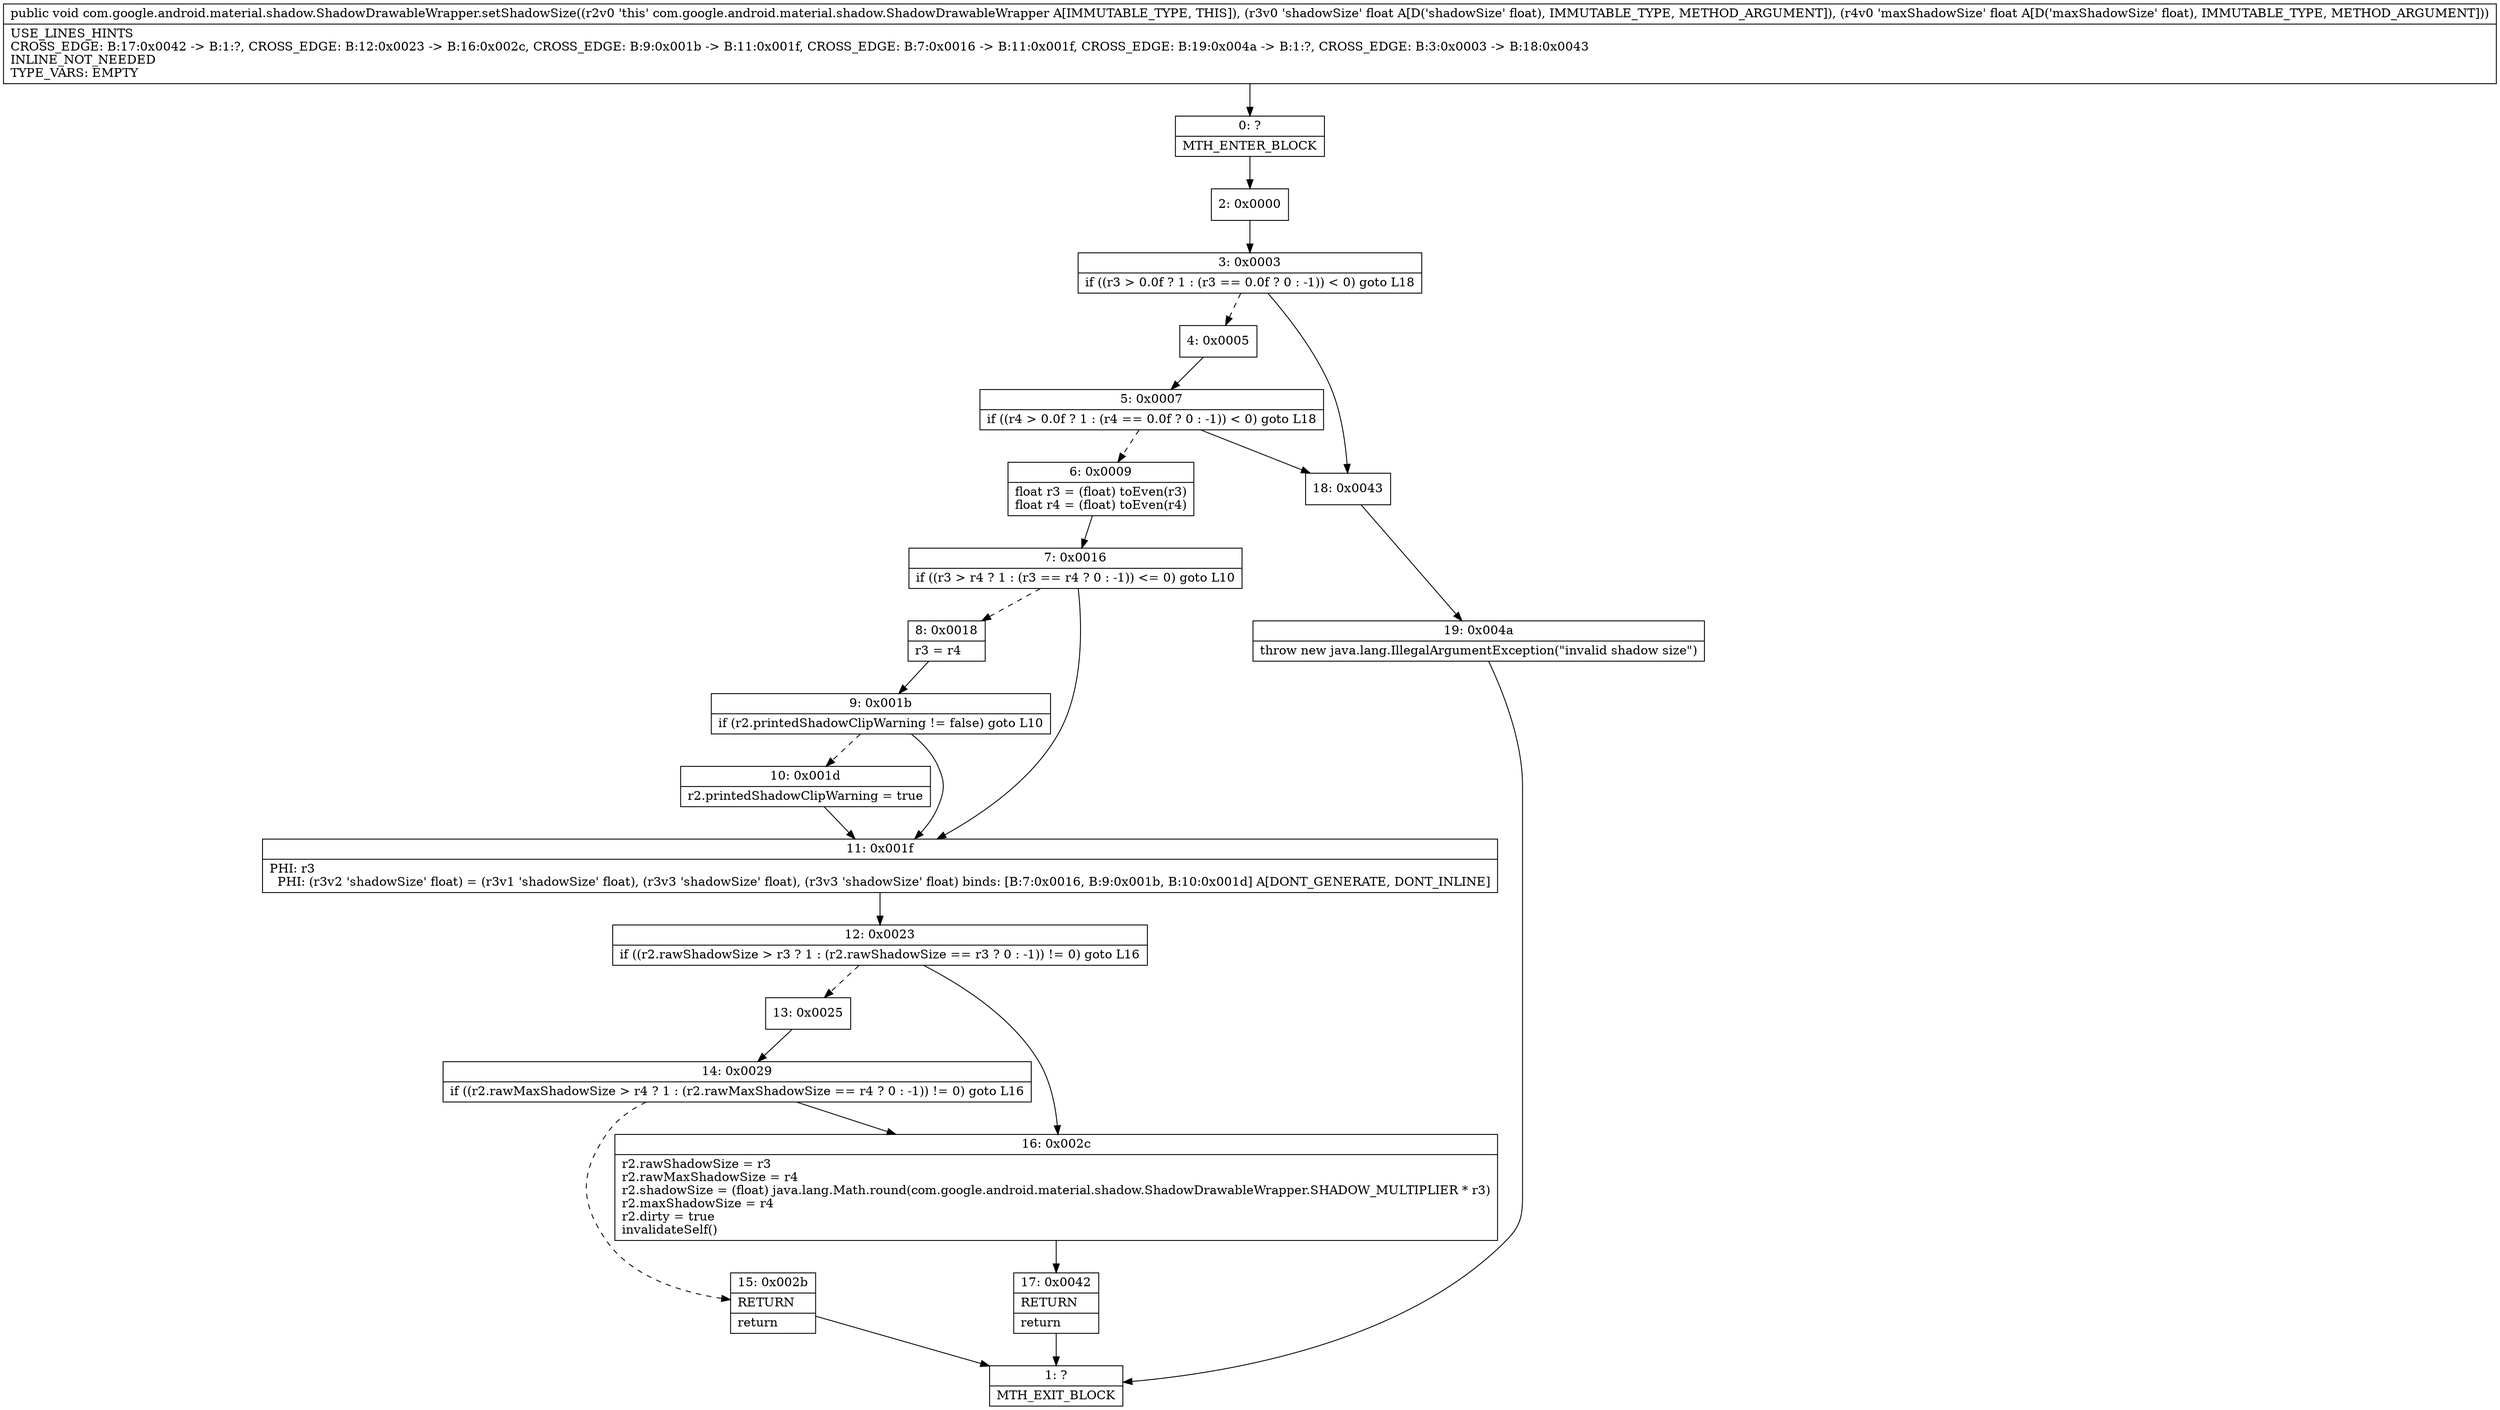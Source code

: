 digraph "CFG forcom.google.android.material.shadow.ShadowDrawableWrapper.setShadowSize(FF)V" {
Node_0 [shape=record,label="{0\:\ ?|MTH_ENTER_BLOCK\l}"];
Node_2 [shape=record,label="{2\:\ 0x0000}"];
Node_3 [shape=record,label="{3\:\ 0x0003|if ((r3 \> 0.0f ? 1 : (r3 == 0.0f ? 0 : \-1)) \< 0) goto L18\l}"];
Node_4 [shape=record,label="{4\:\ 0x0005}"];
Node_5 [shape=record,label="{5\:\ 0x0007|if ((r4 \> 0.0f ? 1 : (r4 == 0.0f ? 0 : \-1)) \< 0) goto L18\l}"];
Node_6 [shape=record,label="{6\:\ 0x0009|float r3 = (float) toEven(r3)\lfloat r4 = (float) toEven(r4)\l}"];
Node_7 [shape=record,label="{7\:\ 0x0016|if ((r3 \> r4 ? 1 : (r3 == r4 ? 0 : \-1)) \<= 0) goto L10\l}"];
Node_8 [shape=record,label="{8\:\ 0x0018|r3 = r4\l}"];
Node_9 [shape=record,label="{9\:\ 0x001b|if (r2.printedShadowClipWarning != false) goto L10\l}"];
Node_10 [shape=record,label="{10\:\ 0x001d|r2.printedShadowClipWarning = true\l}"];
Node_11 [shape=record,label="{11\:\ 0x001f|PHI: r3 \l  PHI: (r3v2 'shadowSize' float) = (r3v1 'shadowSize' float), (r3v3 'shadowSize' float), (r3v3 'shadowSize' float) binds: [B:7:0x0016, B:9:0x001b, B:10:0x001d] A[DONT_GENERATE, DONT_INLINE]\l}"];
Node_12 [shape=record,label="{12\:\ 0x0023|if ((r2.rawShadowSize \> r3 ? 1 : (r2.rawShadowSize == r3 ? 0 : \-1)) != 0) goto L16\l}"];
Node_13 [shape=record,label="{13\:\ 0x0025}"];
Node_14 [shape=record,label="{14\:\ 0x0029|if ((r2.rawMaxShadowSize \> r4 ? 1 : (r2.rawMaxShadowSize == r4 ? 0 : \-1)) != 0) goto L16\l}"];
Node_15 [shape=record,label="{15\:\ 0x002b|RETURN\l|return\l}"];
Node_1 [shape=record,label="{1\:\ ?|MTH_EXIT_BLOCK\l}"];
Node_16 [shape=record,label="{16\:\ 0x002c|r2.rawShadowSize = r3\lr2.rawMaxShadowSize = r4\lr2.shadowSize = (float) java.lang.Math.round(com.google.android.material.shadow.ShadowDrawableWrapper.SHADOW_MULTIPLIER * r3)\lr2.maxShadowSize = r4\lr2.dirty = true\linvalidateSelf()\l}"];
Node_17 [shape=record,label="{17\:\ 0x0042|RETURN\l|return\l}"];
Node_18 [shape=record,label="{18\:\ 0x0043}"];
Node_19 [shape=record,label="{19\:\ 0x004a|throw new java.lang.IllegalArgumentException(\"invalid shadow size\")\l}"];
MethodNode[shape=record,label="{public void com.google.android.material.shadow.ShadowDrawableWrapper.setShadowSize((r2v0 'this' com.google.android.material.shadow.ShadowDrawableWrapper A[IMMUTABLE_TYPE, THIS]), (r3v0 'shadowSize' float A[D('shadowSize' float), IMMUTABLE_TYPE, METHOD_ARGUMENT]), (r4v0 'maxShadowSize' float A[D('maxShadowSize' float), IMMUTABLE_TYPE, METHOD_ARGUMENT]))  | USE_LINES_HINTS\lCROSS_EDGE: B:17:0x0042 \-\> B:1:?, CROSS_EDGE: B:12:0x0023 \-\> B:16:0x002c, CROSS_EDGE: B:9:0x001b \-\> B:11:0x001f, CROSS_EDGE: B:7:0x0016 \-\> B:11:0x001f, CROSS_EDGE: B:19:0x004a \-\> B:1:?, CROSS_EDGE: B:3:0x0003 \-\> B:18:0x0043\lINLINE_NOT_NEEDED\lTYPE_VARS: EMPTY\l}"];
MethodNode -> Node_0;Node_0 -> Node_2;
Node_2 -> Node_3;
Node_3 -> Node_4[style=dashed];
Node_3 -> Node_18;
Node_4 -> Node_5;
Node_5 -> Node_6[style=dashed];
Node_5 -> Node_18;
Node_6 -> Node_7;
Node_7 -> Node_8[style=dashed];
Node_7 -> Node_11;
Node_8 -> Node_9;
Node_9 -> Node_10[style=dashed];
Node_9 -> Node_11;
Node_10 -> Node_11;
Node_11 -> Node_12;
Node_12 -> Node_13[style=dashed];
Node_12 -> Node_16;
Node_13 -> Node_14;
Node_14 -> Node_15[style=dashed];
Node_14 -> Node_16;
Node_15 -> Node_1;
Node_16 -> Node_17;
Node_17 -> Node_1;
Node_18 -> Node_19;
Node_19 -> Node_1;
}

